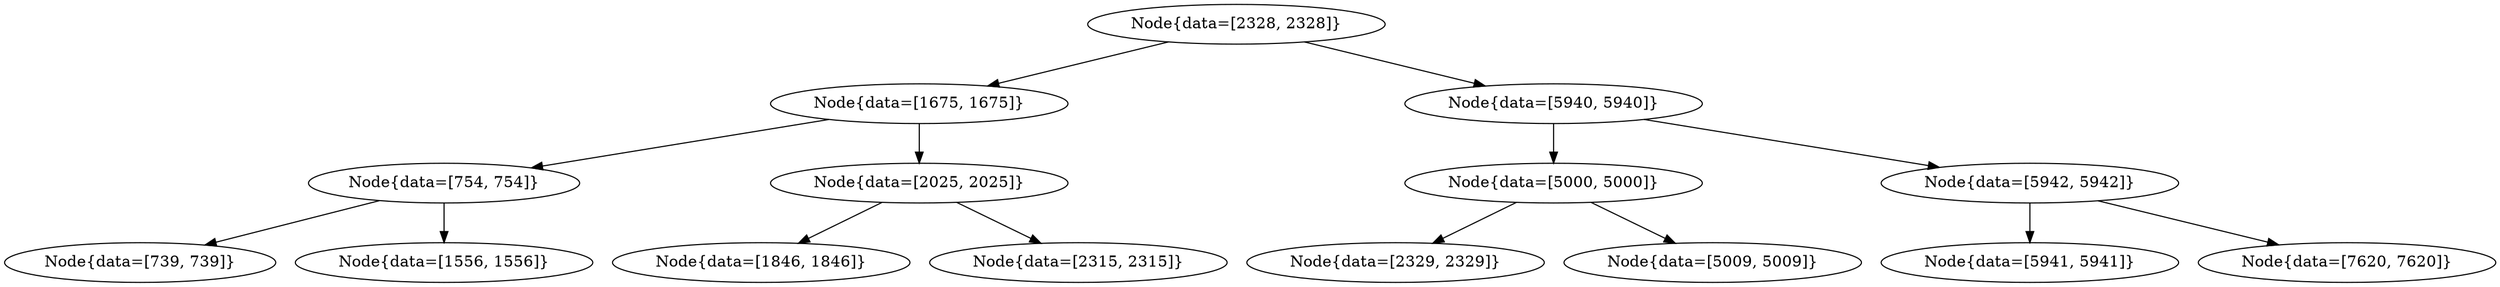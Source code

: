 digraph G{
963897202 [label="Node{data=[2328, 2328]}"]
963897202 -> 159452409
159452409 [label="Node{data=[1675, 1675]}"]
159452409 -> 1050878610
1050878610 [label="Node{data=[754, 754]}"]
1050878610 -> 957681211
957681211 [label="Node{data=[739, 739]}"]
1050878610 -> 528164380
528164380 [label="Node{data=[1556, 1556]}"]
159452409 -> 513546190
513546190 [label="Node{data=[2025, 2025]}"]
513546190 -> 965476669
965476669 [label="Node{data=[1846, 1846]}"]
513546190 -> 687453409
687453409 [label="Node{data=[2315, 2315]}"]
963897202 -> 1861499940
1861499940 [label="Node{data=[5940, 5940]}"]
1861499940 -> 279475283
279475283 [label="Node{data=[5000, 5000]}"]
279475283 -> 1232345746
1232345746 [label="Node{data=[2329, 2329]}"]
279475283 -> 751825377
751825377 [label="Node{data=[5009, 5009]}"]
1861499940 -> 1662381376
1662381376 [label="Node{data=[5942, 5942]}"]
1662381376 -> 810289053
810289053 [label="Node{data=[5941, 5941]}"]
1662381376 -> 1493511052
1493511052 [label="Node{data=[7620, 7620]}"]
}